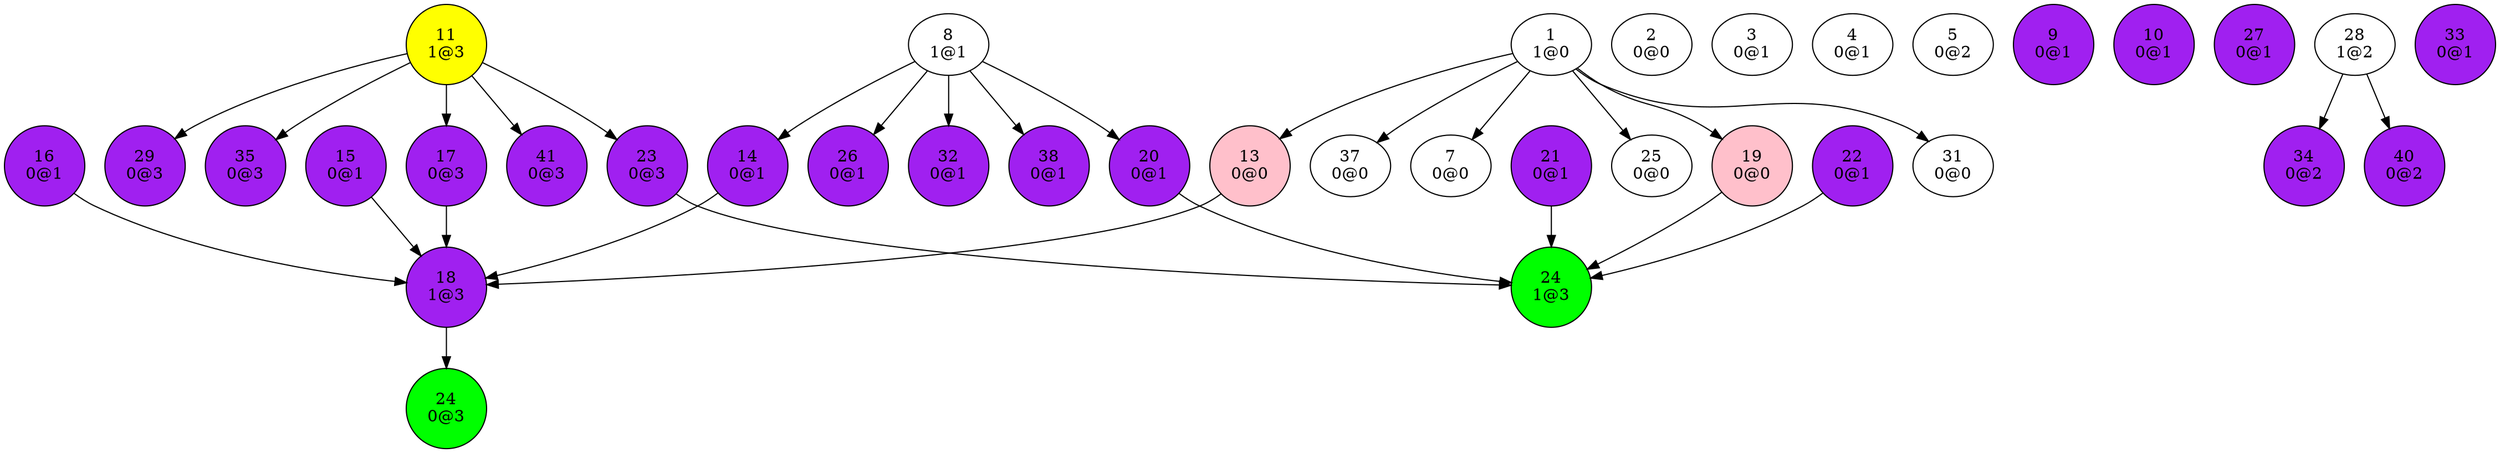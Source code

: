 digraph {
"1
1@0"->"7
0@0";
"1
1@0"->"13
0@0";
"1
1@0"->"19
0@0";
"1
1@0"->"25
0@0";
"1
1@0"->"31
0@0";
"1
1@0"->"37
0@0";
"2
0@0";
"3
0@1";
"4
0@1";
"5
0@2";
"7
0@0";
"8
1@1"->"14
0@1";
"8
1@1"->"20
0@1";
"8
1@1"->"26
0@1";
"8
1@1"->"32
0@1";
"8
1@1"->"38
0@1";
"9
0@1";
"10
0@1";
"11
1@3"->"17
0@3";
"11
1@3"->"23
0@3";
"11
1@3"->"29
0@3";
"11
1@3"->"35
0@3";
"11
1@3"->"41
0@3";
"13
0@0"->"18
1@3";
"14
0@1"->"18
1@3";
"15
0@1"->"18
1@3";
"16
0@1"->"18
1@3";
"17
0@3"->"18
1@3";
"18
1@3"->"24
0@3";
"19
0@0"->"24
1@3";
"20
0@1"->"24
1@3";
"21
0@1"->"24
1@3";
"22
0@1"->"24
1@3";
"23
0@3"->"24
1@3";
"24
0@3";
"24
1@3";
"25
0@0";
"26
0@1";
"27
0@1";
"28
1@2"->"34
0@2";
"28
1@2"->"40
0@2";
"29
0@3";
"31
0@0";
"32
0@1";
"33
0@1";
"34
0@2";
"35
0@3";
"37
0@0";
"38
0@1";
"40
0@2";
"41
0@3";
"9
0@1"[shape=circle, style=filled, fillcolor=purple];
"10
0@1"[shape=circle, style=filled, fillcolor=purple];
"11
1@3"[shape=circle, style=filled, fillcolor=yellow];
"13
0@0"[shape=circle, style=filled, fillcolor=pink];
"14
0@1"[shape=circle, style=filled, fillcolor=purple];
"15
0@1"[shape=circle, style=filled, fillcolor=purple];
"16
0@1"[shape=circle, style=filled, fillcolor=purple];
"17
0@3"[shape=circle, style=filled, fillcolor=purple];
"18
1@3"[shape=circle, style=filled, fillcolor=purple];
"19
0@0"[shape=circle, style=filled, fillcolor=pink];
"20
0@1"[shape=circle, style=filled, fillcolor=purple];
"21
0@1"[shape=circle, style=filled, fillcolor=purple];
"22
0@1"[shape=circle, style=filled, fillcolor=purple];
"23
0@3"[shape=circle, style=filled, fillcolor=purple];
"24
0@3"[shape=circle, style=filled, fillcolor=green];
"24
1@3"[shape=circle, style=filled, fillcolor=green];
"26
0@1"[shape=circle, style=filled, fillcolor=purple];
"27
0@1"[shape=circle, style=filled, fillcolor=purple];
"29
0@3"[shape=circle, style=filled, fillcolor=purple];
"32
0@1"[shape=circle, style=filled, fillcolor=purple];
"33
0@1"[shape=circle, style=filled, fillcolor=purple];
"34
0@2"[shape=circle, style=filled, fillcolor=purple];
"35
0@3"[shape=circle, style=filled, fillcolor=purple];
"38
0@1"[shape=circle, style=filled, fillcolor=purple];
"40
0@2"[shape=circle, style=filled, fillcolor=purple];
"41
0@3"[shape=circle, style=filled, fillcolor=purple];
}